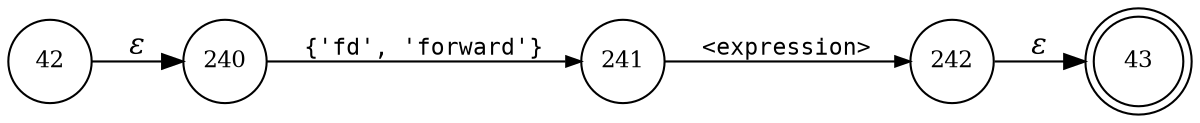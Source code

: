 digraph ATN {
rankdir=LR;
s43[fontsize=11, label="43", shape=doublecircle, fixedsize=true, width=.6];
s240[fontsize=11,label="240", shape=circle, fixedsize=true, width=.55, peripheries=1];
s241[fontsize=11,label="241", shape=circle, fixedsize=true, width=.55, peripheries=1];
s242[fontsize=11,label="242", shape=circle, fixedsize=true, width=.55, peripheries=1];
s42[fontsize=11,label="42", shape=circle, fixedsize=true, width=.55, peripheries=1];
s42 -> s240 [fontname="Times-Italic", label="&epsilon;"];
s240 -> s241 [fontsize=11, fontname="Courier", arrowsize=.7, label = "{'fd', 'forward'}", arrowhead = normal];
s241 -> s242 [fontsize=11, fontname="Courier", arrowsize=.7, label = "<expression>", arrowhead = normal];
s242 -> s43 [fontname="Times-Italic", label="&epsilon;"];
}